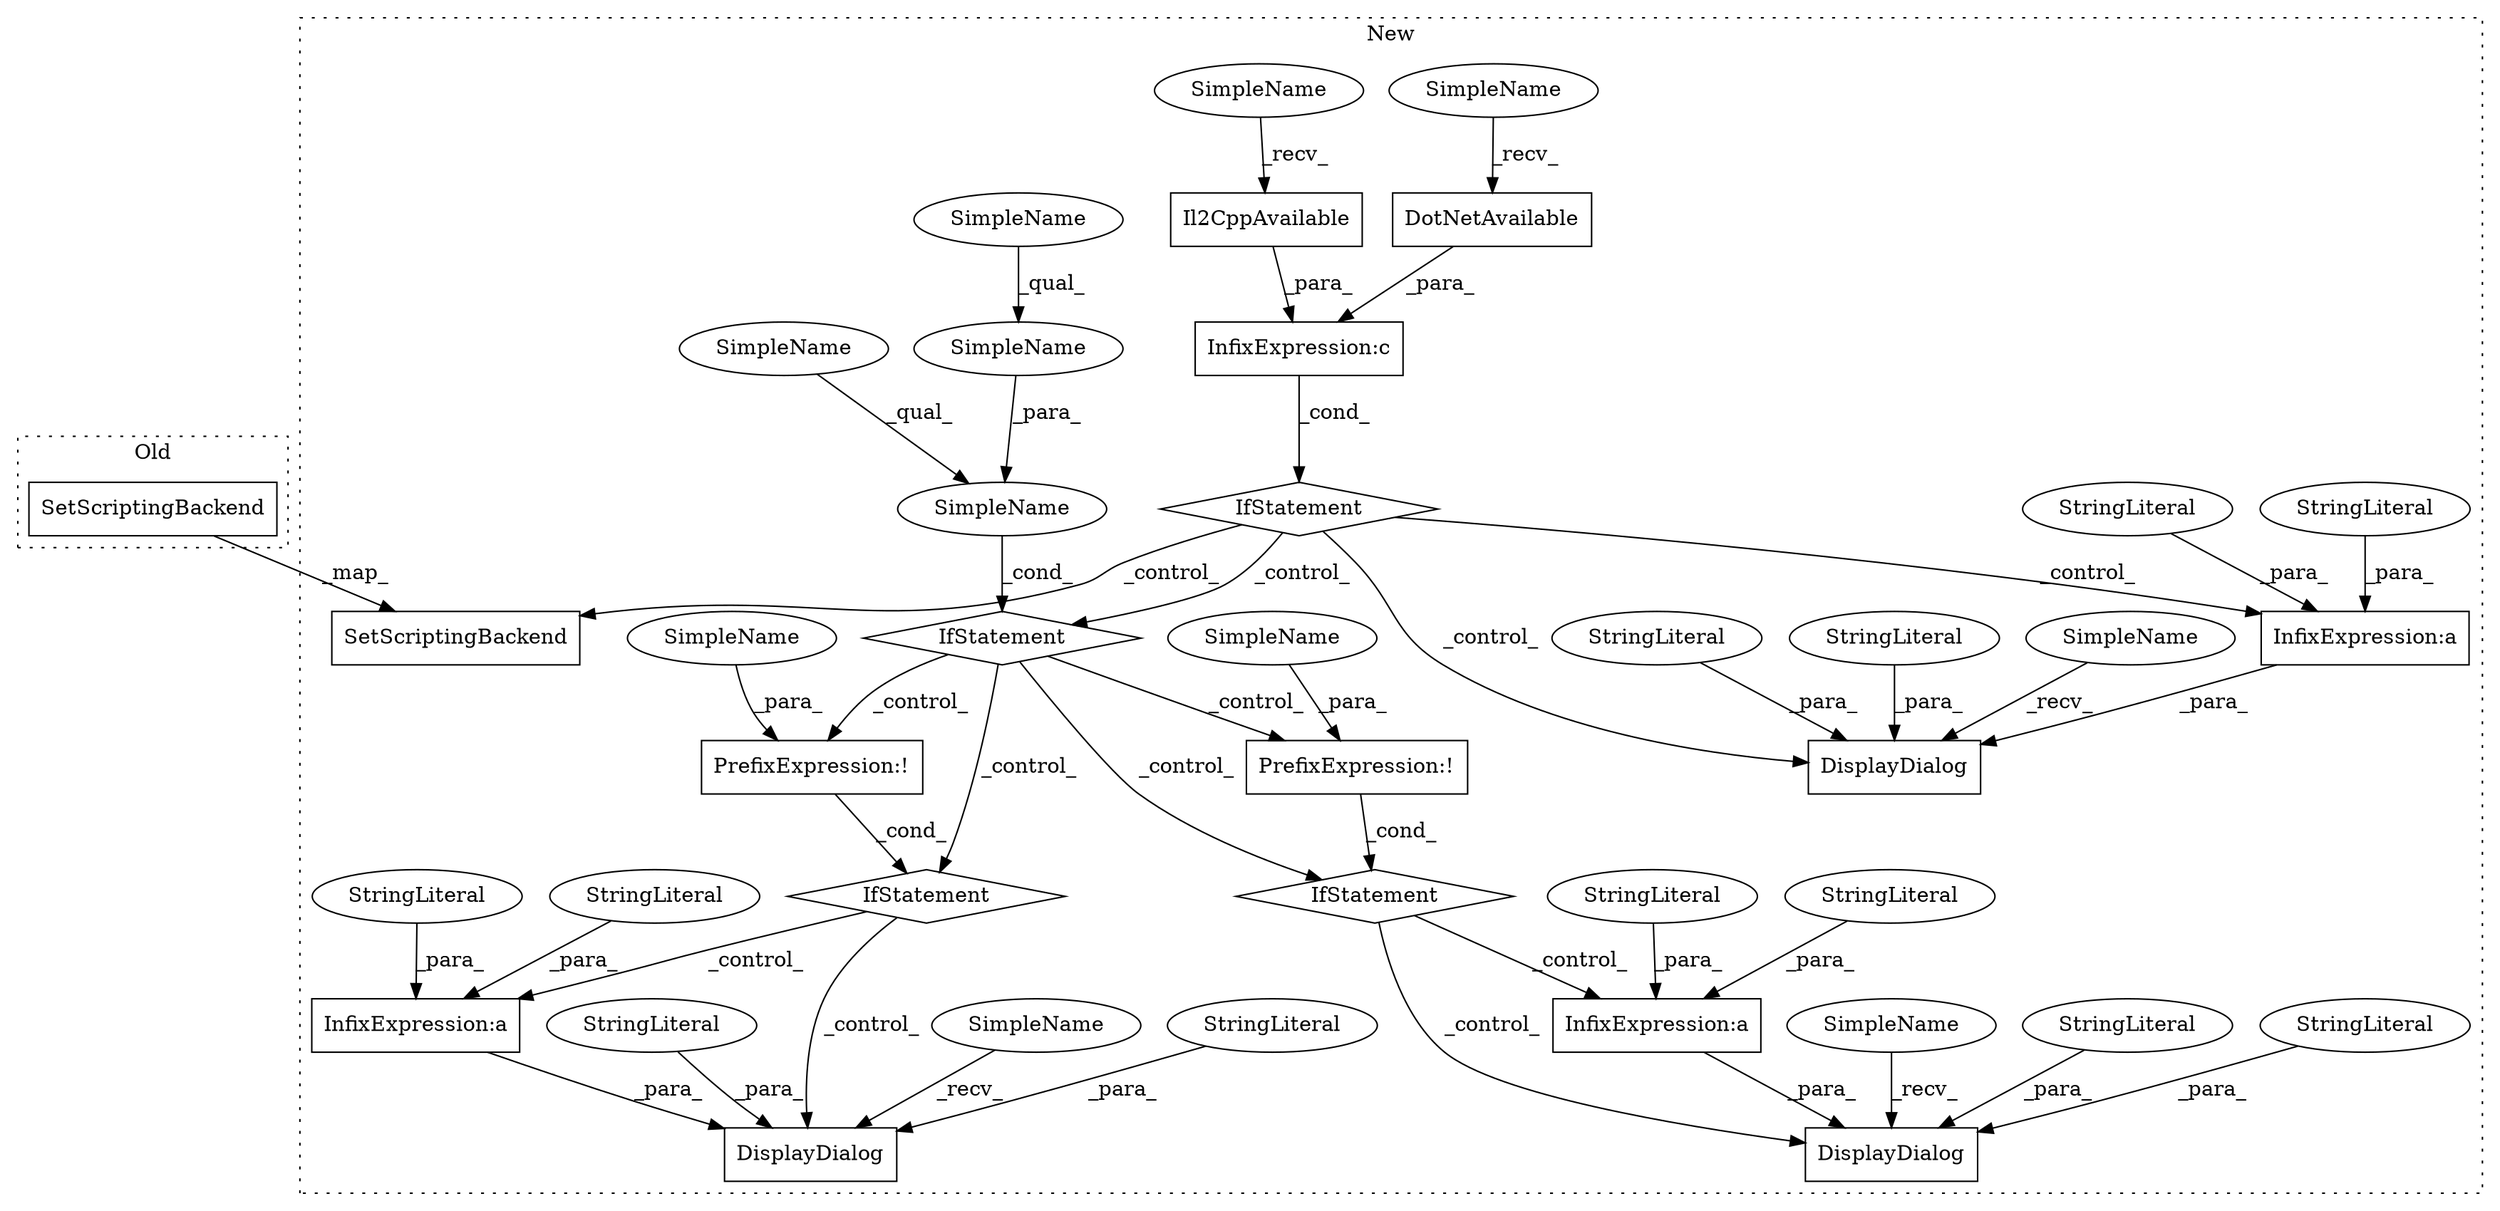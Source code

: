 digraph G {
subgraph cluster0 {
1 [label="SetScriptingBackend" a="32" s="13041,13255" l="20,1" shape="box"];
label = "Old";
style="dotted";
}
subgraph cluster1 {
2 [label="SetScriptingBackend" a="32" s="14698,14924" l="20,1" shape="box"];
3 [label="InfixExpression:c" a="27" s="13328" l="4" shape="box"];
4 [label="DotNetAvailable" a="32" s="13349" l="17" shape="box"];
5 [label="InfixExpression:a" a="27" s="14464" l="31" shape="box"];
6 [label="DisplayDialog" a="32" s="14285,14623" l="14,1" shape="box"];
7 [label="InfixExpression:a" a="27" s="15156" l="23" shape="box"];
8 [label="DisplayDialog" a="32" s="15002,15300" l="14,1" shape="box"];
9 [label="InfixExpression:a" a="27" s="13845" l="31" shape="box"];
10 [label="DisplayDialog" a="32" s="13668,14004" l="14,1" shape="box"];
11 [label="PrefixExpression:!" a="38" s="14110" l="-14111" shape="box"];
12 [label="PrefixExpression:!" a="38" s="13492" l="-13493" shape="box"];
13 [label="IfStatement" a="25" s="13488,13527" l="4,22" shape="diamond"];
14 [label="IfStatement" a="25" s="13399,13448" l="4,18" shape="diamond"];
15 [label="IfStatement" a="25" s="14106,14145" l="4,22" shape="diamond"];
16 [label="SimpleName" a="42" s="13403,13447" l="7,1" shape="ellipse"];
17 [label="IfStatement" a="25" s="13290,13366" l="4,14" shape="diamond"];
18 [label="SimpleName" a="42" s="13410" l="37" shape="ellipse"];
19 [label="StringLiteral" a="45" s="14299" l="12" shape="ellipse"];
20 [label="StringLiteral" a="45" s="13724" l="121" shape="ellipse"];
21 [label="StringLiteral" a="45" s="13682" l="12" shape="ellipse"];
22 [label="StringLiteral" a="45" s="14000" l="4" shape="ellipse"];
23 [label="StringLiteral" a="45" s="13876" l="94" shape="ellipse"];
24 [label="StringLiteral" a="45" s="15296" l="4" shape="ellipse"];
25 [label="StringLiteral" a="45" s="14619" l="4" shape="ellipse"];
26 [label="StringLiteral" a="45" s="15016" l="12" shape="ellipse"];
27 [label="StringLiteral" a="45" s="15179" l="95" shape="ellipse"];
28 [label="StringLiteral" a="45" s="14341" l="123" shape="ellipse"];
29 [label="StringLiteral" a="45" s="15050" l="106" shape="ellipse"];
30 [label="StringLiteral" a="45" s="14495" l="94" shape="ellipse"];
31 [label="Il2CppAvailable" a="32" s="13311" l="17" shape="box"];
32 [label="SimpleName" a="42" s="13294" l="16" shape="ellipse"];
33 [label="SimpleName" a="42" s="13332" l="16" shape="ellipse"];
34 [label="SimpleName" a="42" s="-1" l="0" shape="ellipse"];
35 [label="SimpleName" a="42" s="-1" l="0" shape="ellipse"];
36 [label="SimpleName" a="42" s="13403" l="6" shape="ellipse"];
37 [label="SimpleName" a="42" s="14988" l="13" shape="ellipse"];
38 [label="SimpleName" a="42" s="13654" l="13" shape="ellipse"];
39 [label="SimpleName" a="42" s="14271" l="13" shape="ellipse"];
40 [label="SimpleName" a="42" s="13410" l="14" shape="ellipse"];
label = "New";
style="dotted";
}
1 -> 2 [label="_map_"];
3 -> 17 [label="_cond_"];
4 -> 3 [label="_para_"];
5 -> 6 [label="_para_"];
7 -> 8 [label="_para_"];
9 -> 10 [label="_para_"];
11 -> 15 [label="_cond_"];
12 -> 13 [label="_cond_"];
13 -> 10 [label="_control_"];
13 -> 9 [label="_control_"];
14 -> 15 [label="_control_"];
14 -> 12 [label="_control_"];
14 -> 11 [label="_control_"];
14 -> 13 [label="_control_"];
15 -> 6 [label="_control_"];
15 -> 5 [label="_control_"];
16 -> 14 [label="_cond_"];
17 -> 7 [label="_control_"];
17 -> 14 [label="_control_"];
17 -> 2 [label="_control_"];
17 -> 8 [label="_control_"];
18 -> 16 [label="_para_"];
19 -> 6 [label="_para_"];
20 -> 9 [label="_para_"];
21 -> 10 [label="_para_"];
22 -> 10 [label="_para_"];
23 -> 9 [label="_para_"];
24 -> 8 [label="_para_"];
25 -> 6 [label="_para_"];
26 -> 8 [label="_para_"];
27 -> 7 [label="_para_"];
28 -> 5 [label="_para_"];
29 -> 7 [label="_para_"];
30 -> 5 [label="_para_"];
31 -> 3 [label="_para_"];
32 -> 31 [label="_recv_"];
33 -> 4 [label="_recv_"];
34 -> 12 [label="_para_"];
35 -> 11 [label="_para_"];
36 -> 16 [label="_qual_"];
37 -> 8 [label="_recv_"];
38 -> 10 [label="_recv_"];
39 -> 6 [label="_recv_"];
40 -> 18 [label="_qual_"];
}